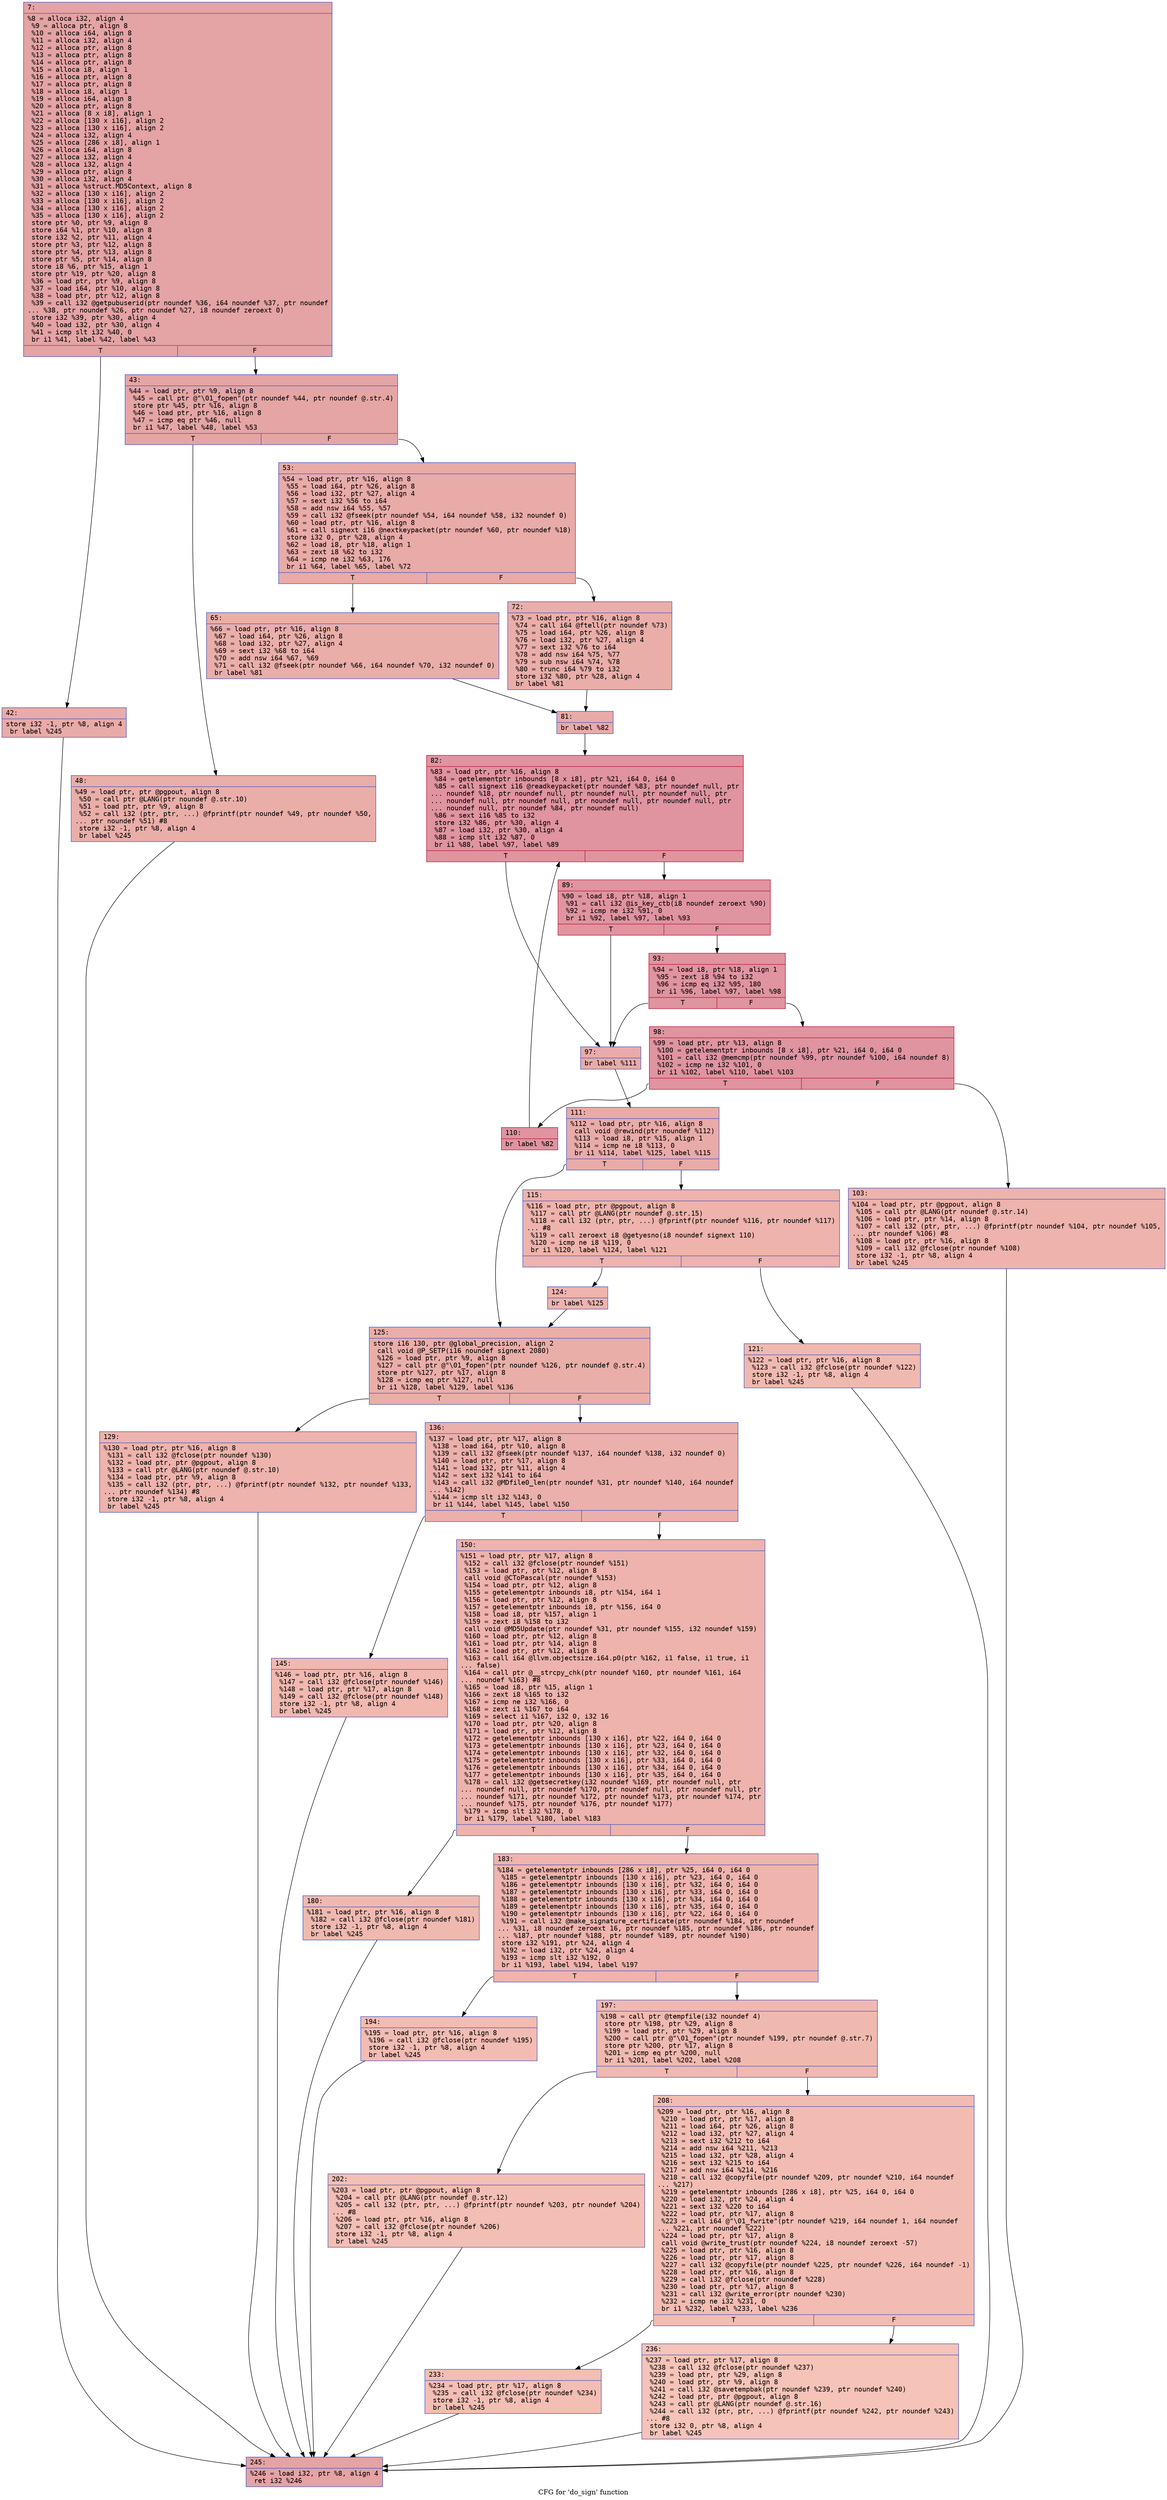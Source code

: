 digraph "CFG for 'do_sign' function" {
	label="CFG for 'do_sign' function";

	Node0x6000002a0ff0 [shape=record,color="#3d50c3ff", style=filled, fillcolor="#c32e3170" fontname="Courier",label="{7:\l|  %8 = alloca i32, align 4\l  %9 = alloca ptr, align 8\l  %10 = alloca i64, align 8\l  %11 = alloca i32, align 4\l  %12 = alloca ptr, align 8\l  %13 = alloca ptr, align 8\l  %14 = alloca ptr, align 8\l  %15 = alloca i8, align 1\l  %16 = alloca ptr, align 8\l  %17 = alloca ptr, align 8\l  %18 = alloca i8, align 1\l  %19 = alloca i64, align 8\l  %20 = alloca ptr, align 8\l  %21 = alloca [8 x i8], align 1\l  %22 = alloca [130 x i16], align 2\l  %23 = alloca [130 x i16], align 2\l  %24 = alloca i32, align 4\l  %25 = alloca [286 x i8], align 1\l  %26 = alloca i64, align 8\l  %27 = alloca i32, align 4\l  %28 = alloca i32, align 4\l  %29 = alloca ptr, align 8\l  %30 = alloca i32, align 4\l  %31 = alloca %struct.MD5Context, align 8\l  %32 = alloca [130 x i16], align 2\l  %33 = alloca [130 x i16], align 2\l  %34 = alloca [130 x i16], align 2\l  %35 = alloca [130 x i16], align 2\l  store ptr %0, ptr %9, align 8\l  store i64 %1, ptr %10, align 8\l  store i32 %2, ptr %11, align 4\l  store ptr %3, ptr %12, align 8\l  store ptr %4, ptr %13, align 8\l  store ptr %5, ptr %14, align 8\l  store i8 %6, ptr %15, align 1\l  store ptr %19, ptr %20, align 8\l  %36 = load ptr, ptr %9, align 8\l  %37 = load i64, ptr %10, align 8\l  %38 = load ptr, ptr %12, align 8\l  %39 = call i32 @getpubuserid(ptr noundef %36, i64 noundef %37, ptr noundef\l... %38, ptr noundef %26, ptr noundef %27, i8 noundef zeroext 0)\l  store i32 %39, ptr %30, align 4\l  %40 = load i32, ptr %30, align 4\l  %41 = icmp slt i32 %40, 0\l  br i1 %41, label %42, label %43\l|{<s0>T|<s1>F}}"];
	Node0x6000002a0ff0:s0 -> Node0x6000002a1040[tooltip="7 -> 42\nProbability 37.50%" ];
	Node0x6000002a0ff0:s1 -> Node0x6000002a1090[tooltip="7 -> 43\nProbability 62.50%" ];
	Node0x6000002a1040 [shape=record,color="#3d50c3ff", style=filled, fillcolor="#cc403a70" fontname="Courier",label="{42:\l|  store i32 -1, ptr %8, align 4\l  br label %245\l}"];
	Node0x6000002a1040 -> Node0x6000002a19f0[tooltip="42 -> 245\nProbability 100.00%" ];
	Node0x6000002a1090 [shape=record,color="#3d50c3ff", style=filled, fillcolor="#c5333470" fontname="Courier",label="{43:\l|  %44 = load ptr, ptr %9, align 8\l  %45 = call ptr @\"\\01_fopen\"(ptr noundef %44, ptr noundef @.str.4)\l  store ptr %45, ptr %16, align 8\l  %46 = load ptr, ptr %16, align 8\l  %47 = icmp eq ptr %46, null\l  br i1 %47, label %48, label %53\l|{<s0>T|<s1>F}}"];
	Node0x6000002a1090:s0 -> Node0x6000002a10e0[tooltip="43 -> 48\nProbability 37.50%" ];
	Node0x6000002a1090:s1 -> Node0x6000002a1130[tooltip="43 -> 53\nProbability 62.50%" ];
	Node0x6000002a10e0 [shape=record,color="#3d50c3ff", style=filled, fillcolor="#d0473d70" fontname="Courier",label="{48:\l|  %49 = load ptr, ptr @pgpout, align 8\l  %50 = call ptr @LANG(ptr noundef @.str.10)\l  %51 = load ptr, ptr %9, align 8\l  %52 = call i32 (ptr, ptr, ...) @fprintf(ptr noundef %49, ptr noundef %50,\l... ptr noundef %51) #8\l  store i32 -1, ptr %8, align 4\l  br label %245\l}"];
	Node0x6000002a10e0 -> Node0x6000002a19f0[tooltip="48 -> 245\nProbability 100.00%" ];
	Node0x6000002a1130 [shape=record,color="#3d50c3ff", style=filled, fillcolor="#cc403a70" fontname="Courier",label="{53:\l|  %54 = load ptr, ptr %16, align 8\l  %55 = load i64, ptr %26, align 8\l  %56 = load i32, ptr %27, align 4\l  %57 = sext i32 %56 to i64\l  %58 = add nsw i64 %55, %57\l  %59 = call i32 @fseek(ptr noundef %54, i64 noundef %58, i32 noundef 0)\l  %60 = load ptr, ptr %16, align 8\l  %61 = call signext i16 @nextkeypacket(ptr noundef %60, ptr noundef %18)\l  store i32 0, ptr %28, align 4\l  %62 = load i8, ptr %18, align 1\l  %63 = zext i8 %62 to i32\l  %64 = icmp ne i32 %63, 176\l  br i1 %64, label %65, label %72\l|{<s0>T|<s1>F}}"];
	Node0x6000002a1130:s0 -> Node0x6000002a1180[tooltip="53 -> 65\nProbability 50.00%" ];
	Node0x6000002a1130:s1 -> Node0x6000002a11d0[tooltip="53 -> 72\nProbability 50.00%" ];
	Node0x6000002a1180 [shape=record,color="#3d50c3ff", style=filled, fillcolor="#d0473d70" fontname="Courier",label="{65:\l|  %66 = load ptr, ptr %16, align 8\l  %67 = load i64, ptr %26, align 8\l  %68 = load i32, ptr %27, align 4\l  %69 = sext i32 %68 to i64\l  %70 = add nsw i64 %67, %69\l  %71 = call i32 @fseek(ptr noundef %66, i64 noundef %70, i32 noundef 0)\l  br label %81\l}"];
	Node0x6000002a1180 -> Node0x6000002a1220[tooltip="65 -> 81\nProbability 100.00%" ];
	Node0x6000002a11d0 [shape=record,color="#3d50c3ff", style=filled, fillcolor="#d0473d70" fontname="Courier",label="{72:\l|  %73 = load ptr, ptr %16, align 8\l  %74 = call i64 @ftell(ptr noundef %73)\l  %75 = load i64, ptr %26, align 8\l  %76 = load i32, ptr %27, align 4\l  %77 = sext i32 %76 to i64\l  %78 = add nsw i64 %75, %77\l  %79 = sub nsw i64 %74, %78\l  %80 = trunc i64 %79 to i32\l  store i32 %80, ptr %28, align 4\l  br label %81\l}"];
	Node0x6000002a11d0 -> Node0x6000002a1220[tooltip="72 -> 81\nProbability 100.00%" ];
	Node0x6000002a1220 [shape=record,color="#3d50c3ff", style=filled, fillcolor="#cc403a70" fontname="Courier",label="{81:\l|  br label %82\l}"];
	Node0x6000002a1220 -> Node0x6000002a1270[tooltip="81 -> 82\nProbability 100.00%" ];
	Node0x6000002a1270 [shape=record,color="#b70d28ff", style=filled, fillcolor="#b70d2870" fontname="Courier",label="{82:\l|  %83 = load ptr, ptr %16, align 8\l  %84 = getelementptr inbounds [8 x i8], ptr %21, i64 0, i64 0\l  %85 = call signext i16 @readkeypacket(ptr noundef %83, ptr noundef null, ptr\l... noundef %18, ptr noundef null, ptr noundef null, ptr noundef null, ptr\l... noundef null, ptr noundef null, ptr noundef null, ptr noundef null, ptr\l... noundef null, ptr noundef %84, ptr noundef null)\l  %86 = sext i16 %85 to i32\l  store i32 %86, ptr %30, align 4\l  %87 = load i32, ptr %30, align 4\l  %88 = icmp slt i32 %87, 0\l  br i1 %88, label %97, label %89\l|{<s0>T|<s1>F}}"];
	Node0x6000002a1270:s0 -> Node0x6000002a1360[tooltip="82 -> 97\nProbability 3.12%" ];
	Node0x6000002a1270:s1 -> Node0x6000002a12c0[tooltip="82 -> 89\nProbability 96.88%" ];
	Node0x6000002a12c0 [shape=record,color="#b70d28ff", style=filled, fillcolor="#b70d2870" fontname="Courier",label="{89:\l|  %90 = load i8, ptr %18, align 1\l  %91 = call i32 @is_key_ctb(i8 noundef zeroext %90)\l  %92 = icmp ne i32 %91, 0\l  br i1 %92, label %97, label %93\l|{<s0>T|<s1>F}}"];
	Node0x6000002a12c0:s0 -> Node0x6000002a1360[tooltip="89 -> 97\nProbability 3.12%" ];
	Node0x6000002a12c0:s1 -> Node0x6000002a1310[tooltip="89 -> 93\nProbability 96.88%" ];
	Node0x6000002a1310 [shape=record,color="#b70d28ff", style=filled, fillcolor="#b70d2870" fontname="Courier",label="{93:\l|  %94 = load i8, ptr %18, align 1\l  %95 = zext i8 %94 to i32\l  %96 = icmp eq i32 %95, 180\l  br i1 %96, label %97, label %98\l|{<s0>T|<s1>F}}"];
	Node0x6000002a1310:s0 -> Node0x6000002a1360[tooltip="93 -> 97\nProbability 3.12%" ];
	Node0x6000002a1310:s1 -> Node0x6000002a13b0[tooltip="93 -> 98\nProbability 96.88%" ];
	Node0x6000002a1360 [shape=record,color="#3d50c3ff", style=filled, fillcolor="#cc403a70" fontname="Courier",label="{97:\l|  br label %111\l}"];
	Node0x6000002a1360 -> Node0x6000002a14a0[tooltip="97 -> 111\nProbability 100.00%" ];
	Node0x6000002a13b0 [shape=record,color="#b70d28ff", style=filled, fillcolor="#b70d2870" fontname="Courier",label="{98:\l|  %99 = load ptr, ptr %13, align 8\l  %100 = getelementptr inbounds [8 x i8], ptr %21, i64 0, i64 0\l  %101 = call i32 @memcmp(ptr noundef %99, ptr noundef %100, i64 noundef 8)\l  %102 = icmp ne i32 %101, 0\l  br i1 %102, label %110, label %103\l|{<s0>T|<s1>F}}"];
	Node0x6000002a13b0:s0 -> Node0x6000002a1450[tooltip="98 -> 110\nProbability 96.88%" ];
	Node0x6000002a13b0:s1 -> Node0x6000002a1400[tooltip="98 -> 103\nProbability 3.12%" ];
	Node0x6000002a1400 [shape=record,color="#3d50c3ff", style=filled, fillcolor="#d6524470" fontname="Courier",label="{103:\l|  %104 = load ptr, ptr @pgpout, align 8\l  %105 = call ptr @LANG(ptr noundef @.str.14)\l  %106 = load ptr, ptr %14, align 8\l  %107 = call i32 (ptr, ptr, ...) @fprintf(ptr noundef %104, ptr noundef %105,\l... ptr noundef %106) #8\l  %108 = load ptr, ptr %16, align 8\l  %109 = call i32 @fclose(ptr noundef %108)\l  store i32 -1, ptr %8, align 4\l  br label %245\l}"];
	Node0x6000002a1400 -> Node0x6000002a19f0[tooltip="103 -> 245\nProbability 100.00%" ];
	Node0x6000002a1450 [shape=record,color="#b70d28ff", style=filled, fillcolor="#b70d2870" fontname="Courier",label="{110:\l|  br label %82\l}"];
	Node0x6000002a1450 -> Node0x6000002a1270[tooltip="110 -> 82\nProbability 100.00%" ];
	Node0x6000002a14a0 [shape=record,color="#3d50c3ff", style=filled, fillcolor="#cc403a70" fontname="Courier",label="{111:\l|  %112 = load ptr, ptr %16, align 8\l  call void @rewind(ptr noundef %112)\l  %113 = load i8, ptr %15, align 1\l  %114 = icmp ne i8 %113, 0\l  br i1 %114, label %125, label %115\l|{<s0>T|<s1>F}}"];
	Node0x6000002a14a0:s0 -> Node0x6000002a15e0[tooltip="111 -> 125\nProbability 62.50%" ];
	Node0x6000002a14a0:s1 -> Node0x6000002a14f0[tooltip="111 -> 115\nProbability 37.50%" ];
	Node0x6000002a14f0 [shape=record,color="#3d50c3ff", style=filled, fillcolor="#d6524470" fontname="Courier",label="{115:\l|  %116 = load ptr, ptr @pgpout, align 8\l  %117 = call ptr @LANG(ptr noundef @.str.15)\l  %118 = call i32 (ptr, ptr, ...) @fprintf(ptr noundef %116, ptr noundef %117)\l... #8\l  %119 = call zeroext i8 @getyesno(i8 noundef signext 110)\l  %120 = icmp ne i8 %119, 0\l  br i1 %120, label %124, label %121\l|{<s0>T|<s1>F}}"];
	Node0x6000002a14f0:s0 -> Node0x6000002a1590[tooltip="115 -> 124\nProbability 62.50%" ];
	Node0x6000002a14f0:s1 -> Node0x6000002a1540[tooltip="115 -> 121\nProbability 37.50%" ];
	Node0x6000002a1540 [shape=record,color="#3d50c3ff", style=filled, fillcolor="#de614d70" fontname="Courier",label="{121:\l|  %122 = load ptr, ptr %16, align 8\l  %123 = call i32 @fclose(ptr noundef %122)\l  store i32 -1, ptr %8, align 4\l  br label %245\l}"];
	Node0x6000002a1540 -> Node0x6000002a19f0[tooltip="121 -> 245\nProbability 100.00%" ];
	Node0x6000002a1590 [shape=record,color="#3d50c3ff", style=filled, fillcolor="#d8564670" fontname="Courier",label="{124:\l|  br label %125\l}"];
	Node0x6000002a1590 -> Node0x6000002a15e0[tooltip="124 -> 125\nProbability 100.00%" ];
	Node0x6000002a15e0 [shape=record,color="#3d50c3ff", style=filled, fillcolor="#d0473d70" fontname="Courier",label="{125:\l|  store i16 130, ptr @global_precision, align 2\l  call void @P_SETP(i16 noundef signext 2080)\l  %126 = load ptr, ptr %9, align 8\l  %127 = call ptr @\"\\01_fopen\"(ptr noundef %126, ptr noundef @.str.4)\l  store ptr %127, ptr %17, align 8\l  %128 = icmp eq ptr %127, null\l  br i1 %128, label %129, label %136\l|{<s0>T|<s1>F}}"];
	Node0x6000002a15e0:s0 -> Node0x6000002a1630[tooltip="125 -> 129\nProbability 37.50%" ];
	Node0x6000002a15e0:s1 -> Node0x6000002a1680[tooltip="125 -> 136\nProbability 62.50%" ];
	Node0x6000002a1630 [shape=record,color="#3d50c3ff", style=filled, fillcolor="#d6524470" fontname="Courier",label="{129:\l|  %130 = load ptr, ptr %16, align 8\l  %131 = call i32 @fclose(ptr noundef %130)\l  %132 = load ptr, ptr @pgpout, align 8\l  %133 = call ptr @LANG(ptr noundef @.str.10)\l  %134 = load ptr, ptr %9, align 8\l  %135 = call i32 (ptr, ptr, ...) @fprintf(ptr noundef %132, ptr noundef %133,\l... ptr noundef %134) #8\l  store i32 -1, ptr %8, align 4\l  br label %245\l}"];
	Node0x6000002a1630 -> Node0x6000002a19f0[tooltip="129 -> 245\nProbability 100.00%" ];
	Node0x6000002a1680 [shape=record,color="#3d50c3ff", style=filled, fillcolor="#d24b4070" fontname="Courier",label="{136:\l|  %137 = load ptr, ptr %17, align 8\l  %138 = load i64, ptr %10, align 8\l  %139 = call i32 @fseek(ptr noundef %137, i64 noundef %138, i32 noundef 0)\l  %140 = load ptr, ptr %17, align 8\l  %141 = load i32, ptr %11, align 4\l  %142 = sext i32 %141 to i64\l  %143 = call i32 @MDfile0_len(ptr noundef %31, ptr noundef %140, i64 noundef\l... %142)\l  %144 = icmp slt i32 %143, 0\l  br i1 %144, label %145, label %150\l|{<s0>T|<s1>F}}"];
	Node0x6000002a1680:s0 -> Node0x6000002a16d0[tooltip="136 -> 145\nProbability 37.50%" ];
	Node0x6000002a1680:s1 -> Node0x6000002a1720[tooltip="136 -> 150\nProbability 62.50%" ];
	Node0x6000002a16d0 [shape=record,color="#3d50c3ff", style=filled, fillcolor="#dc5d4a70" fontname="Courier",label="{145:\l|  %146 = load ptr, ptr %16, align 8\l  %147 = call i32 @fclose(ptr noundef %146)\l  %148 = load ptr, ptr %17, align 8\l  %149 = call i32 @fclose(ptr noundef %148)\l  store i32 -1, ptr %8, align 4\l  br label %245\l}"];
	Node0x6000002a16d0 -> Node0x6000002a19f0[tooltip="145 -> 245\nProbability 100.00%" ];
	Node0x6000002a1720 [shape=record,color="#3d50c3ff", style=filled, fillcolor="#d6524470" fontname="Courier",label="{150:\l|  %151 = load ptr, ptr %17, align 8\l  %152 = call i32 @fclose(ptr noundef %151)\l  %153 = load ptr, ptr %12, align 8\l  call void @CToPascal(ptr noundef %153)\l  %154 = load ptr, ptr %12, align 8\l  %155 = getelementptr inbounds i8, ptr %154, i64 1\l  %156 = load ptr, ptr %12, align 8\l  %157 = getelementptr inbounds i8, ptr %156, i64 0\l  %158 = load i8, ptr %157, align 1\l  %159 = zext i8 %158 to i32\l  call void @MD5Update(ptr noundef %31, ptr noundef %155, i32 noundef %159)\l  %160 = load ptr, ptr %12, align 8\l  %161 = load ptr, ptr %14, align 8\l  %162 = load ptr, ptr %12, align 8\l  %163 = call i64 @llvm.objectsize.i64.p0(ptr %162, i1 false, i1 true, i1\l... false)\l  %164 = call ptr @__strcpy_chk(ptr noundef %160, ptr noundef %161, i64\l... noundef %163) #8\l  %165 = load i8, ptr %15, align 1\l  %166 = zext i8 %165 to i32\l  %167 = icmp ne i32 %166, 0\l  %168 = zext i1 %167 to i64\l  %169 = select i1 %167, i32 0, i32 16\l  %170 = load ptr, ptr %20, align 8\l  %171 = load ptr, ptr %12, align 8\l  %172 = getelementptr inbounds [130 x i16], ptr %22, i64 0, i64 0\l  %173 = getelementptr inbounds [130 x i16], ptr %23, i64 0, i64 0\l  %174 = getelementptr inbounds [130 x i16], ptr %32, i64 0, i64 0\l  %175 = getelementptr inbounds [130 x i16], ptr %33, i64 0, i64 0\l  %176 = getelementptr inbounds [130 x i16], ptr %34, i64 0, i64 0\l  %177 = getelementptr inbounds [130 x i16], ptr %35, i64 0, i64 0\l  %178 = call i32 @getsecretkey(i32 noundef %169, ptr noundef null, ptr\l... noundef null, ptr noundef %170, ptr noundef null, ptr noundef null, ptr\l... noundef %171, ptr noundef %172, ptr noundef %173, ptr noundef %174, ptr\l... noundef %175, ptr noundef %176, ptr noundef %177)\l  %179 = icmp slt i32 %178, 0\l  br i1 %179, label %180, label %183\l|{<s0>T|<s1>F}}"];
	Node0x6000002a1720:s0 -> Node0x6000002a1770[tooltip="150 -> 180\nProbability 37.50%" ];
	Node0x6000002a1720:s1 -> Node0x6000002a17c0[tooltip="150 -> 183\nProbability 62.50%" ];
	Node0x6000002a1770 [shape=record,color="#3d50c3ff", style=filled, fillcolor="#de614d70" fontname="Courier",label="{180:\l|  %181 = load ptr, ptr %16, align 8\l  %182 = call i32 @fclose(ptr noundef %181)\l  store i32 -1, ptr %8, align 4\l  br label %245\l}"];
	Node0x6000002a1770 -> Node0x6000002a19f0[tooltip="180 -> 245\nProbability 100.00%" ];
	Node0x6000002a17c0 [shape=record,color="#3d50c3ff", style=filled, fillcolor="#d8564670" fontname="Courier",label="{183:\l|  %184 = getelementptr inbounds [286 x i8], ptr %25, i64 0, i64 0\l  %185 = getelementptr inbounds [130 x i16], ptr %23, i64 0, i64 0\l  %186 = getelementptr inbounds [130 x i16], ptr %32, i64 0, i64 0\l  %187 = getelementptr inbounds [130 x i16], ptr %33, i64 0, i64 0\l  %188 = getelementptr inbounds [130 x i16], ptr %34, i64 0, i64 0\l  %189 = getelementptr inbounds [130 x i16], ptr %35, i64 0, i64 0\l  %190 = getelementptr inbounds [130 x i16], ptr %22, i64 0, i64 0\l  %191 = call i32 @make_signature_certificate(ptr noundef %184, ptr noundef\l... %31, i8 noundef zeroext 16, ptr noundef %185, ptr noundef %186, ptr noundef\l... %187, ptr noundef %188, ptr noundef %189, ptr noundef %190)\l  store i32 %191, ptr %24, align 4\l  %192 = load i32, ptr %24, align 4\l  %193 = icmp slt i32 %192, 0\l  br i1 %193, label %194, label %197\l|{<s0>T|<s1>F}}"];
	Node0x6000002a17c0:s0 -> Node0x6000002a1810[tooltip="183 -> 194\nProbability 37.50%" ];
	Node0x6000002a17c0:s1 -> Node0x6000002a1860[tooltip="183 -> 197\nProbability 62.50%" ];
	Node0x6000002a1810 [shape=record,color="#3d50c3ff", style=filled, fillcolor="#e1675170" fontname="Courier",label="{194:\l|  %195 = load ptr, ptr %16, align 8\l  %196 = call i32 @fclose(ptr noundef %195)\l  store i32 -1, ptr %8, align 4\l  br label %245\l}"];
	Node0x6000002a1810 -> Node0x6000002a19f0[tooltip="194 -> 245\nProbability 100.00%" ];
	Node0x6000002a1860 [shape=record,color="#3d50c3ff", style=filled, fillcolor="#de614d70" fontname="Courier",label="{197:\l|  %198 = call ptr @tempfile(i32 noundef 4)\l  store ptr %198, ptr %29, align 8\l  %199 = load ptr, ptr %29, align 8\l  %200 = call ptr @\"\\01_fopen\"(ptr noundef %199, ptr noundef @.str.7)\l  store ptr %200, ptr %17, align 8\l  %201 = icmp eq ptr %200, null\l  br i1 %201, label %202, label %208\l|{<s0>T|<s1>F}}"];
	Node0x6000002a1860:s0 -> Node0x6000002a18b0[tooltip="197 -> 202\nProbability 37.50%" ];
	Node0x6000002a1860:s1 -> Node0x6000002a1900[tooltip="197 -> 208\nProbability 62.50%" ];
	Node0x6000002a18b0 [shape=record,color="#3d50c3ff", style=filled, fillcolor="#e36c5570" fontname="Courier",label="{202:\l|  %203 = load ptr, ptr @pgpout, align 8\l  %204 = call ptr @LANG(ptr noundef @.str.12)\l  %205 = call i32 (ptr, ptr, ...) @fprintf(ptr noundef %203, ptr noundef %204)\l... #8\l  %206 = load ptr, ptr %16, align 8\l  %207 = call i32 @fclose(ptr noundef %206)\l  store i32 -1, ptr %8, align 4\l  br label %245\l}"];
	Node0x6000002a18b0 -> Node0x6000002a19f0[tooltip="202 -> 245\nProbability 100.00%" ];
	Node0x6000002a1900 [shape=record,color="#3d50c3ff", style=filled, fillcolor="#e1675170" fontname="Courier",label="{208:\l|  %209 = load ptr, ptr %16, align 8\l  %210 = load ptr, ptr %17, align 8\l  %211 = load i64, ptr %26, align 8\l  %212 = load i32, ptr %27, align 4\l  %213 = sext i32 %212 to i64\l  %214 = add nsw i64 %211, %213\l  %215 = load i32, ptr %28, align 4\l  %216 = sext i32 %215 to i64\l  %217 = add nsw i64 %214, %216\l  %218 = call i32 @copyfile(ptr noundef %209, ptr noundef %210, i64 noundef\l... %217)\l  %219 = getelementptr inbounds [286 x i8], ptr %25, i64 0, i64 0\l  %220 = load i32, ptr %24, align 4\l  %221 = sext i32 %220 to i64\l  %222 = load ptr, ptr %17, align 8\l  %223 = call i64 @\"\\01_fwrite\"(ptr noundef %219, i64 noundef 1, i64 noundef\l... %221, ptr noundef %222)\l  %224 = load ptr, ptr %17, align 8\l  call void @write_trust(ptr noundef %224, i8 noundef zeroext -57)\l  %225 = load ptr, ptr %16, align 8\l  %226 = load ptr, ptr %17, align 8\l  %227 = call i32 @copyfile(ptr noundef %225, ptr noundef %226, i64 noundef -1)\l  %228 = load ptr, ptr %16, align 8\l  %229 = call i32 @fclose(ptr noundef %228)\l  %230 = load ptr, ptr %17, align 8\l  %231 = call i32 @write_error(ptr noundef %230)\l  %232 = icmp ne i32 %231, 0\l  br i1 %232, label %233, label %236\l|{<s0>T|<s1>F}}"];
	Node0x6000002a1900:s0 -> Node0x6000002a1950[tooltip="208 -> 233\nProbability 62.50%" ];
	Node0x6000002a1900:s1 -> Node0x6000002a19a0[tooltip="208 -> 236\nProbability 37.50%" ];
	Node0x6000002a1950 [shape=record,color="#3d50c3ff", style=filled, fillcolor="#e36c5570" fontname="Courier",label="{233:\l|  %234 = load ptr, ptr %17, align 8\l  %235 = call i32 @fclose(ptr noundef %234)\l  store i32 -1, ptr %8, align 4\l  br label %245\l}"];
	Node0x6000002a1950 -> Node0x6000002a19f0[tooltip="233 -> 245\nProbability 100.00%" ];
	Node0x6000002a19a0 [shape=record,color="#3d50c3ff", style=filled, fillcolor="#e8765c70" fontname="Courier",label="{236:\l|  %237 = load ptr, ptr %17, align 8\l  %238 = call i32 @fclose(ptr noundef %237)\l  %239 = load ptr, ptr %29, align 8\l  %240 = load ptr, ptr %9, align 8\l  %241 = call i32 @savetempbak(ptr noundef %239, ptr noundef %240)\l  %242 = load ptr, ptr @pgpout, align 8\l  %243 = call ptr @LANG(ptr noundef @.str.16)\l  %244 = call i32 (ptr, ptr, ...) @fprintf(ptr noundef %242, ptr noundef %243)\l... #8\l  store i32 0, ptr %8, align 4\l  br label %245\l}"];
	Node0x6000002a19a0 -> Node0x6000002a19f0[tooltip="236 -> 245\nProbability 100.00%" ];
	Node0x6000002a19f0 [shape=record,color="#3d50c3ff", style=filled, fillcolor="#c32e3170" fontname="Courier",label="{245:\l|  %246 = load i32, ptr %8, align 4\l  ret i32 %246\l}"];
}
